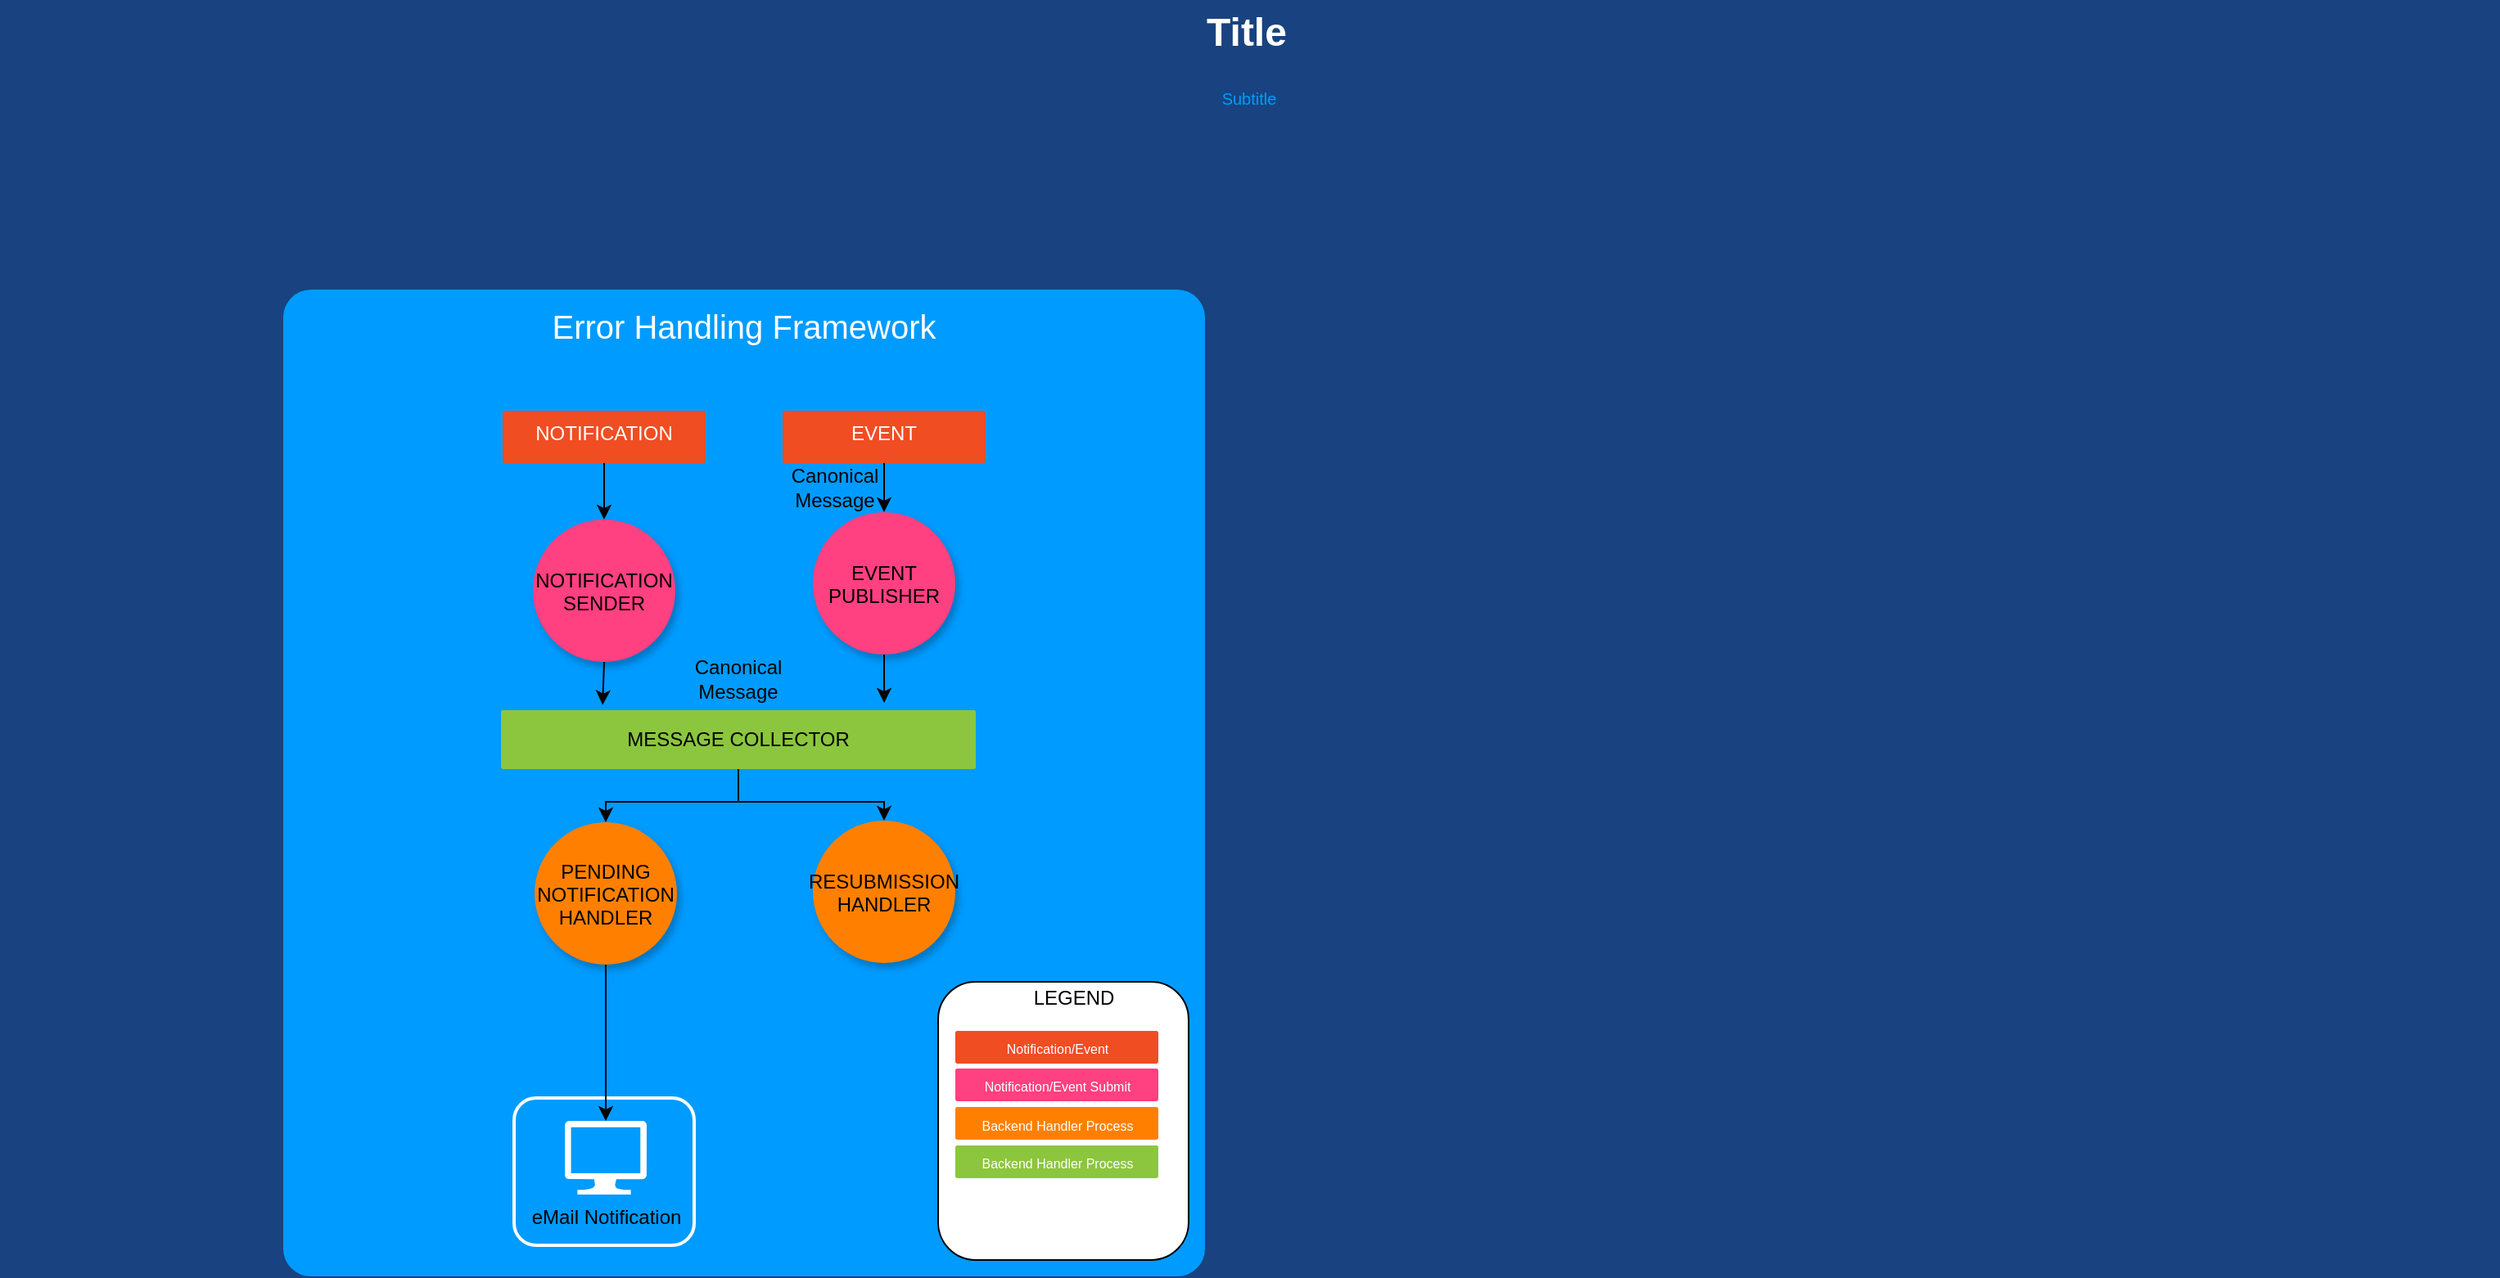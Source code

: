 <mxfile pages="1" version="11.2.8" type="github"><diagram name="Page-1" id="7a6c530e-6e37-e111-ec74-82921da8cc10"><mxGraphModel dx="1253" dy="787" grid="1" gridSize="10" guides="1" tooltips="1" connect="1" arrows="1" fold="1" page="1" pageScale="1.5" pageWidth="1169" pageHeight="826" background="#184380" math="0" shadow="0"><root><mxCell id="0" style=";html=1;"/><mxCell id="1" style=";html=1;" parent="0"/><mxCell id="23046e2b9bb16c14-116" value="Error Handling Framework" style="whiteSpace=wrap;html=1;rounded=1;shadow=0;strokeColor=none;strokeWidth=2;fillColor=#009BFF;fontSize=20;fontColor=#FFFFFF;align=center;arcSize=3;verticalAlign=top;spacingTop=4;" parent="1" vertex="1"><mxGeometry x="287" y="217" width="563" height="603" as="geometry"/></mxCell><mxCell id="23046e2b9bb16c14-113" value="Title" style="text;strokeColor=none;fillColor=none;html=1;fontSize=24;fontStyle=1;verticalAlign=middle;align=center;rounded=0;shadow=0;fontColor=#FFFFFF;" parent="1" vertex="1"><mxGeometry x="120" y="40" width="1510" height="40" as="geometry"/></mxCell><mxCell id="23046e2b9bb16c14-114" value="Subtitle" style="text;html=1;strokeColor=none;fillColor=none;align=center;verticalAlign=middle;whiteSpace=wrap;rounded=0;shadow=0;fontSize=10;fontColor=#009BFF;" parent="1" vertex="1"><mxGeometry x="114" y="90" width="1526" height="20" as="geometry"/></mxCell><mxCell id="3ZJFqDk9JDSRuGB-Z3eU-13" style="edgeStyle=orthogonalEdgeStyle;rounded=0;orthogonalLoop=1;jettySize=auto;html=1;exitX=0.5;exitY=1;exitDx=0;exitDy=0;entryX=0.5;entryY=0;entryDx=0;entryDy=0;" parent="1" source="3ZJFqDk9JDSRuGB-Z3eU-1" target="3ZJFqDk9JDSRuGB-Z3eU-7" edge="1"><mxGeometry relative="1" as="geometry"/></mxCell><mxCell id="3ZJFqDk9JDSRuGB-Z3eU-1" value="NOTIFICATION" style="rounded=1;whiteSpace=wrap;html=1;shadow=0;strokeWidth=2;fillColor=#F04D22;fontSize=12;fontColor=#FFFFFF;align=center;strokeColor=none;arcSize=6;verticalAlign=top;" parent="1" vertex="1"><mxGeometry x="421" y="291" width="124" height="32" as="geometry"/></mxCell><mxCell id="3ZJFqDk9JDSRuGB-Z3eU-17" style="edgeStyle=orthogonalEdgeStyle;rounded=0;orthogonalLoop=1;jettySize=auto;html=1;exitX=0.5;exitY=1;exitDx=0;exitDy=0;entryX=0.5;entryY=0;entryDx=0;entryDy=0;" parent="1" source="3ZJFqDk9JDSRuGB-Z3eU-2" target="3ZJFqDk9JDSRuGB-Z3eU-9" edge="1"><mxGeometry relative="1" as="geometry"/></mxCell><mxCell id="3ZJFqDk9JDSRuGB-Z3eU-2" value="EVENT" style="rounded=1;whiteSpace=wrap;html=1;shadow=0;strokeWidth=2;fillColor=#F04D22;fontSize=12;fontColor=#FFFFFF;align=center;strokeColor=none;arcSize=6;verticalAlign=top;" parent="1" vertex="1"><mxGeometry x="592" y="291" width="124" height="32" as="geometry"/></mxCell><mxCell id="3ZJFqDk9JDSRuGB-Z3eU-14" style="edgeStyle=orthogonalEdgeStyle;rounded=0;orthogonalLoop=1;jettySize=auto;html=1;exitX=0.5;exitY=1;exitDx=0;exitDy=0;entryX=0.214;entryY=-0.088;entryDx=0;entryDy=0;entryPerimeter=0;" parent="1" source="3ZJFqDk9JDSRuGB-Z3eU-7" target="3ZJFqDk9JDSRuGB-Z3eU-10" edge="1"><mxGeometry relative="1" as="geometry"/></mxCell><mxCell id="3ZJFqDk9JDSRuGB-Z3eU-7" value="NOTIFICATION&#10;SENDER" style="shape=ellipse;fillColor=#FF4081;strokeColor=none;shadow=1;aspect=fixed;" parent="1" vertex="1"><mxGeometry x="439.5" y="357.5" width="87" height="87" as="geometry"/></mxCell><mxCell id="3ZJFqDk9JDSRuGB-Z3eU-16" style="edgeStyle=orthogonalEdgeStyle;rounded=0;orthogonalLoop=1;jettySize=auto;html=1;exitX=0.5;exitY=1;exitDx=0;exitDy=0;entryX=0.807;entryY=-0.125;entryDx=0;entryDy=0;entryPerimeter=0;" parent="1" source="3ZJFqDk9JDSRuGB-Z3eU-9" target="3ZJFqDk9JDSRuGB-Z3eU-10" edge="1"><mxGeometry relative="1" as="geometry"/></mxCell><mxCell id="3ZJFqDk9JDSRuGB-Z3eU-9" value="EVENT&#10;PUBLISHER" style="shape=ellipse;fillColor=#FF4081;strokeColor=none;shadow=1;aspect=fixed;" parent="1" vertex="1"><mxGeometry x="610.5" y="353" width="87" height="87" as="geometry"/></mxCell><mxCell id="3ZJFqDk9JDSRuGB-Z3eU-15" style="edgeStyle=orthogonalEdgeStyle;rounded=0;orthogonalLoop=1;jettySize=auto;html=1;entryX=0.5;entryY=0;entryDx=0;entryDy=0;" parent="1" source="3ZJFqDk9JDSRuGB-Z3eU-10" target="3ZJFqDk9JDSRuGB-Z3eU-12" edge="1"><mxGeometry relative="1" as="geometry"/></mxCell><mxCell id="3ZJFqDk9JDSRuGB-Z3eU-19" style="edgeStyle=orthogonalEdgeStyle;rounded=0;orthogonalLoop=1;jettySize=auto;html=1;exitX=0.5;exitY=1;exitDx=0;exitDy=0;" parent="1" source="3ZJFqDk9JDSRuGB-Z3eU-10" target="3ZJFqDk9JDSRuGB-Z3eU-18" edge="1"><mxGeometry relative="1" as="geometry"/></mxCell><mxCell id="3ZJFqDk9JDSRuGB-Z3eU-10" value="MESSAGE COLLECTOR" style="rounded=1;whiteSpace=wrap;html=1;shadow=0;strokeWidth=2;fillColor=#8BC63E;fontSize=12;fontColor=#000000;align=center;strokeColor=none;arcSize=3;" parent="1" vertex="1"><mxGeometry x="420" y="474" width="290" height="36" as="geometry"/></mxCell><mxCell id="3ZJFqDk9JDSRuGB-Z3eU-11" value="" style="group" parent="1" vertex="1" connectable="0"><mxGeometry x="428" y="711" width="110" height="90" as="geometry"/></mxCell><mxCell id="23046e2b9bb16c14-49" value="" style="rounded=1;whiteSpace=wrap;html=1;shadow=0;strokeWidth=2;fillColor=none;fontSize=12;fontColor=#000000;align=center;strokeColor=#FFFFFF;" parent="3ZJFqDk9JDSRuGB-Z3eU-11" vertex="1"><mxGeometry width="110" height="90" as="geometry"/></mxCell><mxCell id="24964f25f45c63f1-1" value="eMail Notification" style="verticalLabelPosition=bottom;html=1;verticalAlign=top;strokeColor=none;fillColor=#FFFFFF;shape=mxgraph.azure.computer;rounded=0;shadow=0;fontSize=12;fontColor=#000000;align=center;" parent="3ZJFqDk9JDSRuGB-Z3eU-11" vertex="1"><mxGeometry x="31" y="14" width="50" height="45" as="geometry"/></mxCell><mxCell id="3ZJFqDk9JDSRuGB-Z3eU-20" value="" style="edgeStyle=orthogonalEdgeStyle;rounded=0;orthogonalLoop=1;jettySize=auto;html=1;" parent="1" source="3ZJFqDk9JDSRuGB-Z3eU-12" target="24964f25f45c63f1-1" edge="1"><mxGeometry relative="1" as="geometry"/></mxCell><mxCell id="3ZJFqDk9JDSRuGB-Z3eU-12" value="PENDING &#10;NOTIFICATION&#10;HANDLER" style="shape=ellipse;fillColor=#FF8000;strokeColor=none;shadow=1;aspect=fixed;" parent="1" vertex="1"><mxGeometry x="440.5" y="542.5" width="87" height="87" as="geometry"/></mxCell><mxCell id="3ZJFqDk9JDSRuGB-Z3eU-18" value="RESUBMISSION&#10;HANDLER" style="shape=ellipse;fillColor=#FF8000;strokeColor=none;shadow=1;aspect=fixed;" parent="1" vertex="1"><mxGeometry x="610.5" y="541.5" width="87" height="87" as="geometry"/></mxCell><mxCell id="3ZJFqDk9JDSRuGB-Z3eU-21" value="Canonical Message" style="text;html=1;strokeColor=none;fillColor=none;align=center;verticalAlign=middle;whiteSpace=wrap;rounded=0;" parent="1" vertex="1"><mxGeometry x="604" y="328" width="40" height="20" as="geometry"/></mxCell><mxCell id="3ZJFqDk9JDSRuGB-Z3eU-22" value="Canonical Message" style="text;html=1;strokeColor=none;fillColor=none;align=center;verticalAlign=middle;whiteSpace=wrap;rounded=0;" parent="1" vertex="1"><mxGeometry x="545" y="444.5" width="40" height="20" as="geometry"/></mxCell><mxCell id="hGbdqD_E0BZWgfOkZuwj-1" value="" style="rounded=1;whiteSpace=wrap;html=1;" vertex="1" parent="1"><mxGeometry x="687" y="640" width="153" height="170" as="geometry"/></mxCell><mxCell id="hGbdqD_E0BZWgfOkZuwj-2" value="LEGEND" style="text;html=1;strokeColor=none;fillColor=none;align=center;verticalAlign=middle;whiteSpace=wrap;rounded=0;" vertex="1" parent="1"><mxGeometry x="750" y="640" width="40" height="20" as="geometry"/></mxCell><mxCell id="hGbdqD_E0BZWgfOkZuwj-3" value="Notification/Event" style="rounded=1;whiteSpace=wrap;html=1;shadow=0;strokeWidth=2;fillColor=#F04D22;fontSize=8;fontColor=#FFFFFF;align=center;strokeColor=none;arcSize=6;verticalAlign=top;" vertex="1" parent="1"><mxGeometry x="697.5" y="670" width="124" height="20" as="geometry"/></mxCell><mxCell id="hGbdqD_E0BZWgfOkZuwj-4" value="Backend Handler Process" style="rounded=1;whiteSpace=wrap;html=1;shadow=0;strokeWidth=2;fillColor=#8BC63E;fontSize=8;fontColor=#FFFFFF;align=center;strokeColor=none;arcSize=6;verticalAlign=top;" vertex="1" parent="1"><mxGeometry x="697.5" y="740" width="124" height="20" as="geometry"/></mxCell><mxCell id="hGbdqD_E0BZWgfOkZuwj-5" value="Notification/Event Submit" style="rounded=1;whiteSpace=wrap;html=1;shadow=0;strokeWidth=2;fillColor=#FF4081;fontSize=8;fontColor=#FFFFFF;align=center;strokeColor=none;arcSize=6;verticalAlign=top;" vertex="1" parent="1"><mxGeometry x="697.5" y="693" width="124" height="20" as="geometry"/></mxCell><mxCell id="hGbdqD_E0BZWgfOkZuwj-6" value="Backend Handler Process" style="rounded=1;whiteSpace=wrap;html=1;shadow=0;strokeWidth=2;fillColor=#FF8000;fontSize=8;fontColor=#FFFFFF;align=center;strokeColor=none;arcSize=6;verticalAlign=top;" vertex="1" parent="1"><mxGeometry x="697.5" y="716.5" width="124" height="20" as="geometry"/></mxCell></root></mxGraphModel></diagram></mxfile>